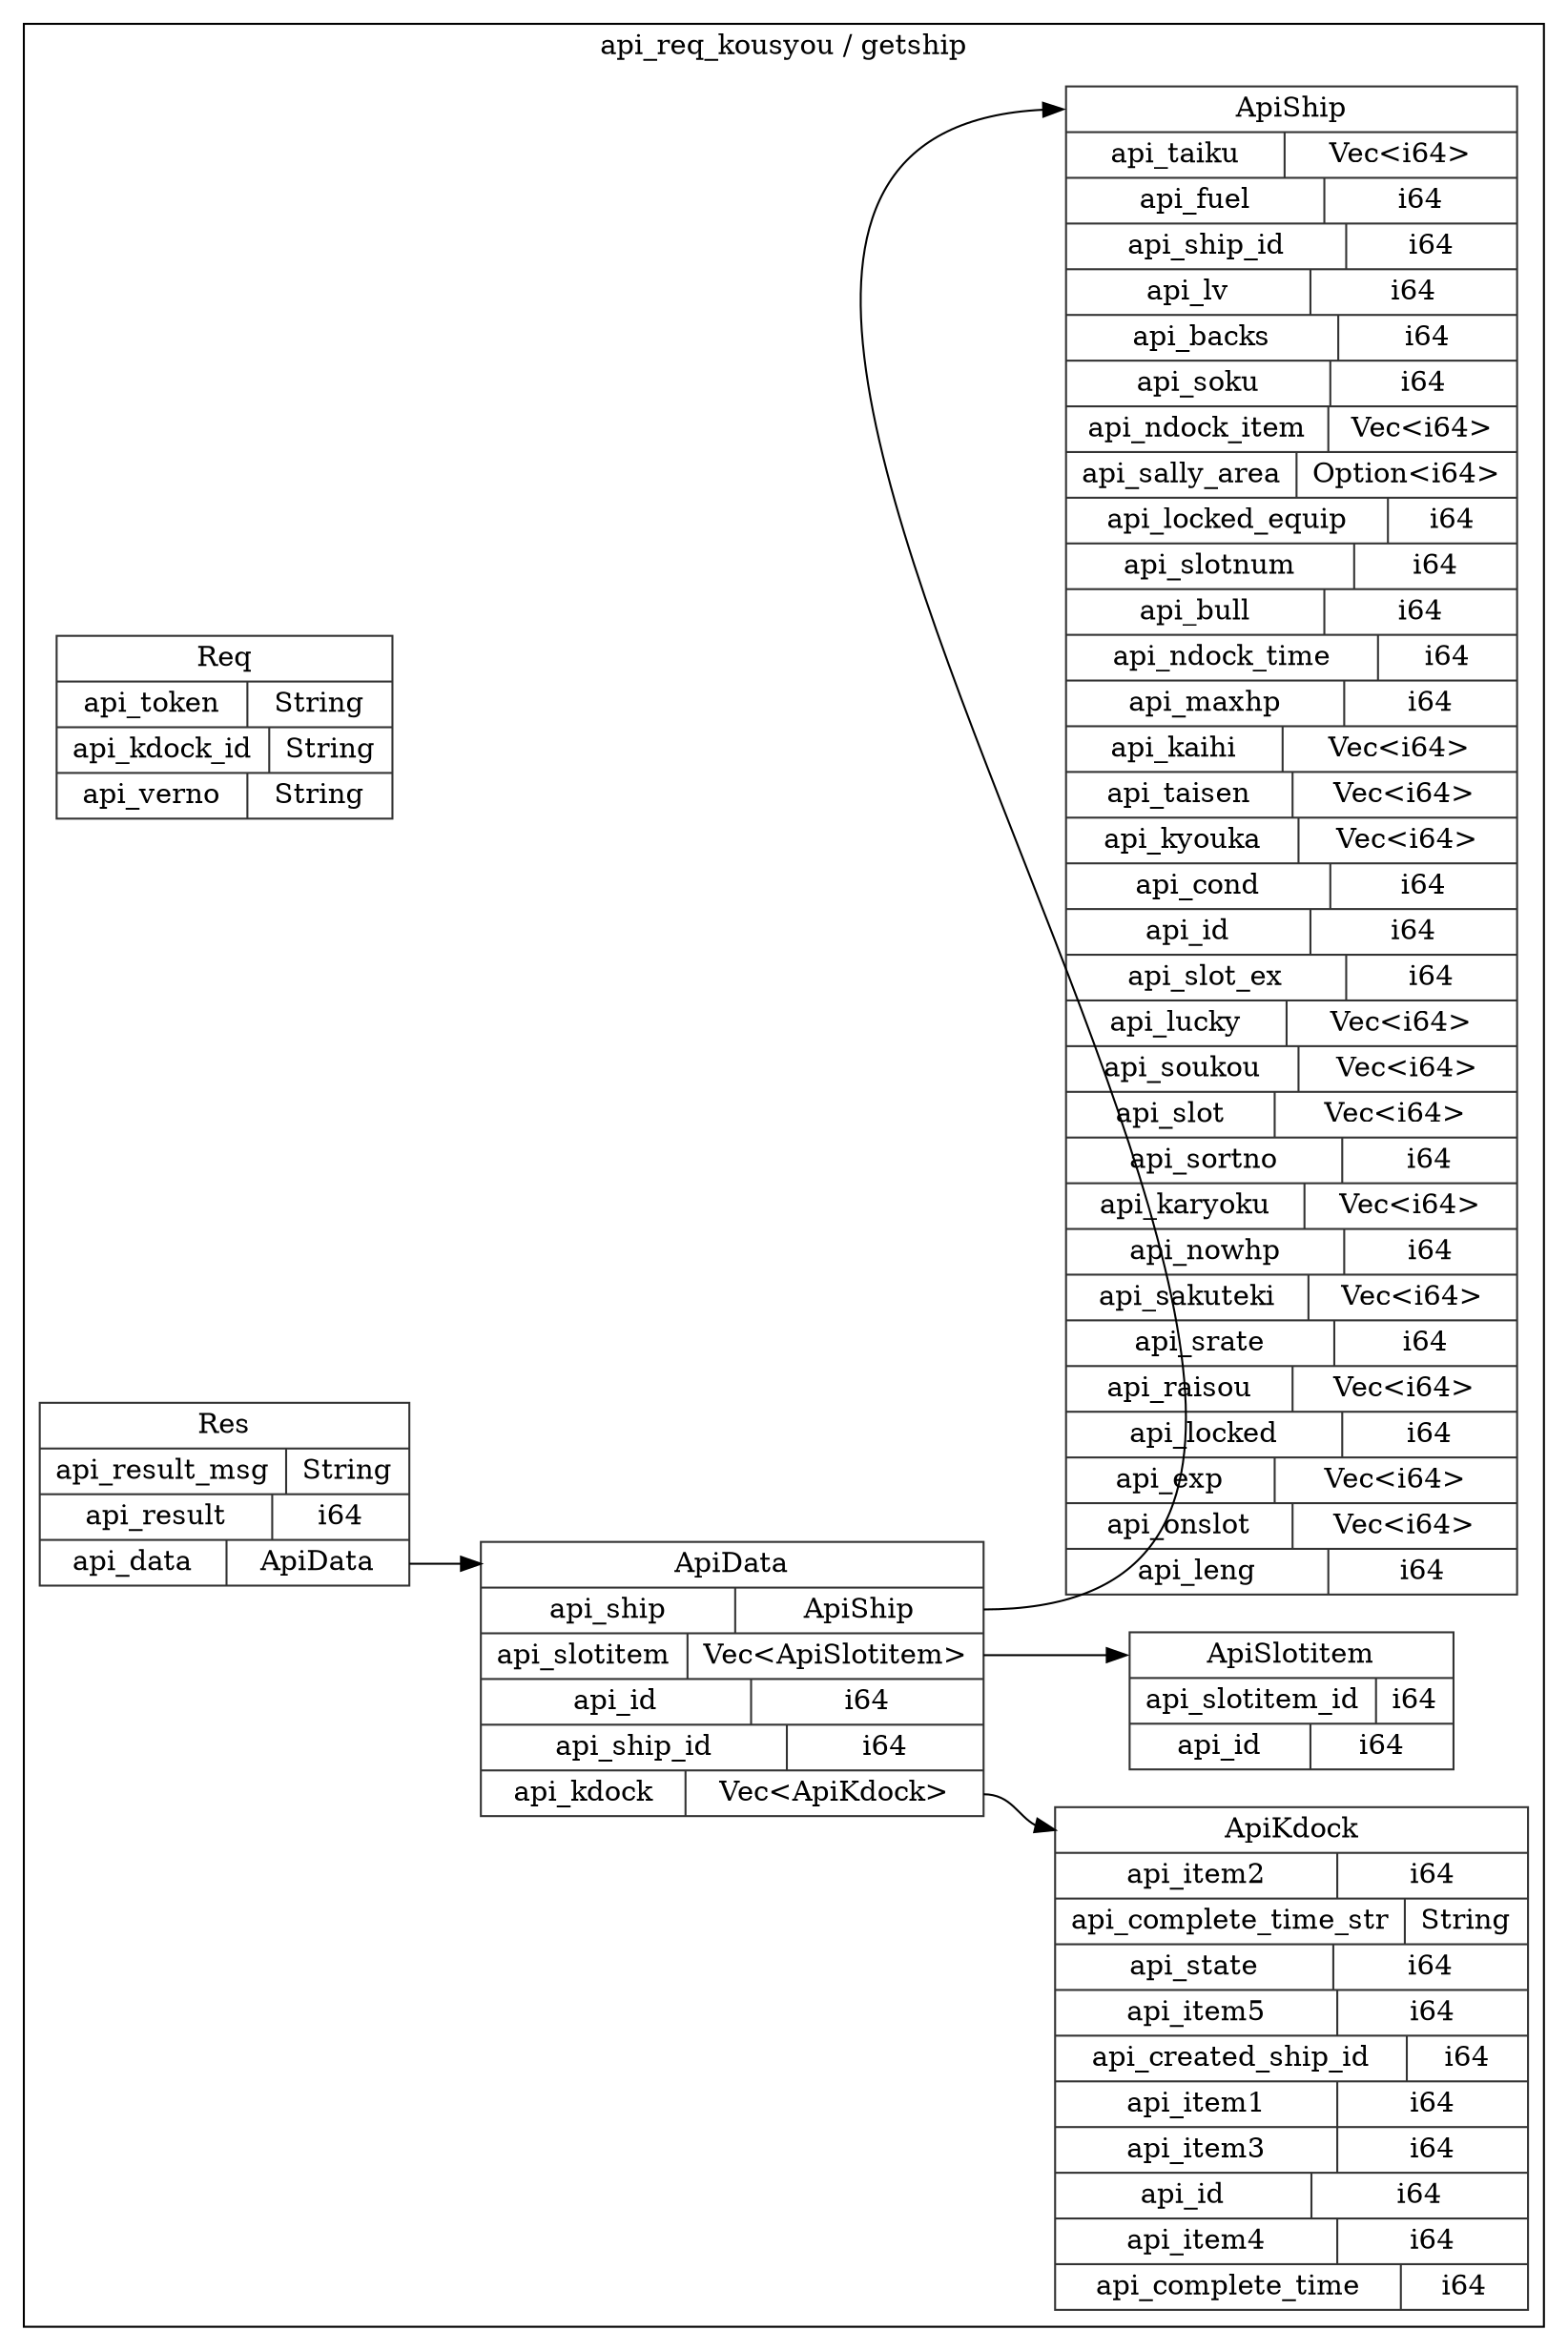 digraph {
  rankdir=LR;
  subgraph cluster_0 {
    label="api_req_kousyou / getship";
    node [style="filled", color=white, style="solid", color=gray20];
    api_req_kousyou__getship__Req [label="<Req> Req  | { api_token | <api_token> String } | { api_kdock_id | <api_kdock_id> String } | { api_verno | <api_verno> String }", shape=record];
    api_req_kousyou__getship__Res [label="<Res> Res  | { api_result_msg | <api_result_msg> String } | { api_result | <api_result> i64 } | { api_data | <api_data> ApiData }", shape=record];
    api_req_kousyou__getship__ApiData;
    api_req_kousyou__getship__Res:api_data:e -> api_req_kousyou__getship__ApiData:ApiData:w;
    api_req_kousyou__getship__ApiData [label="<ApiData> ApiData  | { api_ship | <api_ship> ApiShip } | { api_slotitem | <api_slotitem> Vec\<ApiSlotitem\> } | { api_id | <api_id> i64 } | { api_ship_id | <api_ship_id> i64 } | { api_kdock | <api_kdock> Vec\<ApiKdock\> }", shape=record];
    api_req_kousyou__getship__ApiShip;
    api_req_kousyou__getship__ApiData:api_ship:e -> api_req_kousyou__getship__ApiShip:ApiShip:w;
    api_req_kousyou__getship__ApiSlotitem;
    api_req_kousyou__getship__ApiData:api_slotitem:e -> api_req_kousyou__getship__ApiSlotitem:ApiSlotitem:w;
    api_req_kousyou__getship__ApiKdock;
    api_req_kousyou__getship__ApiData:api_kdock:e -> api_req_kousyou__getship__ApiKdock:ApiKdock:w;
    api_req_kousyou__getship__ApiKdock [label="<ApiKdock> ApiKdock  | { api_item2 | <api_item2> i64 } | { api_complete_time_str | <api_complete_time_str> String } | { api_state | <api_state> i64 } | { api_item5 | <api_item5> i64 } | { api_created_ship_id | <api_created_ship_id> i64 } | { api_item1 | <api_item1> i64 } | { api_item3 | <api_item3> i64 } | { api_id | <api_id> i64 } | { api_item4 | <api_item4> i64 } | { api_complete_time | <api_complete_time> i64 }", shape=record];
    api_req_kousyou__getship__ApiShip [label="<ApiShip> ApiShip  | { api_taiku | <api_taiku> Vec\<i64\> } | { api_fuel | <api_fuel> i64 } | { api_ship_id | <api_ship_id> i64 } | { api_lv | <api_lv> i64 } | { api_backs | <api_backs> i64 } | { api_soku | <api_soku> i64 } | { api_ndock_item | <api_ndock_item> Vec\<i64\> } | { api_sally_area | <api_sally_area> Option\<i64\> } | { api_locked_equip | <api_locked_equip> i64 } | { api_slotnum | <api_slotnum> i64 } | { api_bull | <api_bull> i64 } | { api_ndock_time | <api_ndock_time> i64 } | { api_maxhp | <api_maxhp> i64 } | { api_kaihi | <api_kaihi> Vec\<i64\> } | { api_taisen | <api_taisen> Vec\<i64\> } | { api_kyouka | <api_kyouka> Vec\<i64\> } | { api_cond | <api_cond> i64 } | { api_id | <api_id> i64 } | { api_slot_ex | <api_slot_ex> i64 } | { api_lucky | <api_lucky> Vec\<i64\> } | { api_soukou | <api_soukou> Vec\<i64\> } | { api_slot | <api_slot> Vec\<i64\> } | { api_sortno | <api_sortno> i64 } | { api_karyoku | <api_karyoku> Vec\<i64\> } | { api_nowhp | <api_nowhp> i64 } | { api_sakuteki | <api_sakuteki> Vec\<i64\> } | { api_srate | <api_srate> i64 } | { api_raisou | <api_raisou> Vec\<i64\> } | { api_locked | <api_locked> i64 } | { api_exp | <api_exp> Vec\<i64\> } | { api_onslot | <api_onslot> Vec\<i64\> } | { api_leng | <api_leng> i64 }", shape=record];
    api_req_kousyou__getship__ApiSlotitem [label="<ApiSlotitem> ApiSlotitem  | { api_slotitem_id | <api_slotitem_id> i64 } | { api_id | <api_id> i64 }", shape=record];
  }
}
